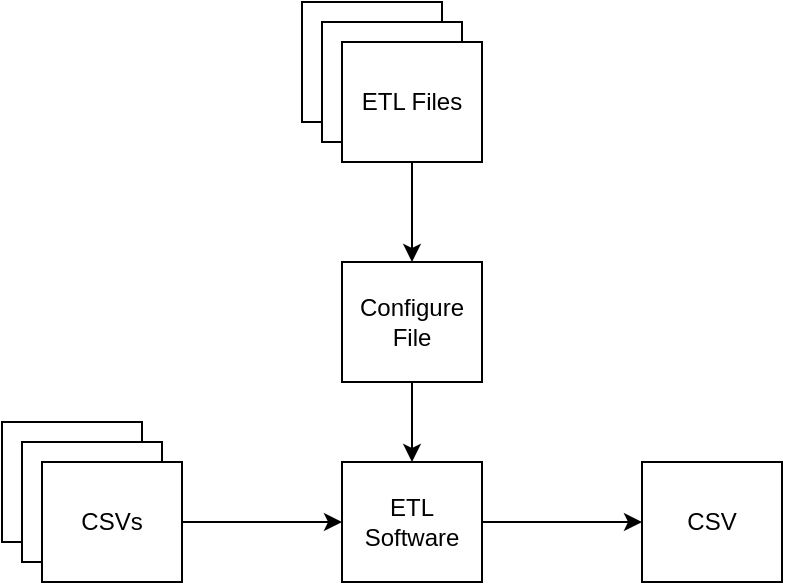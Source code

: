 <mxfile version="27.0.5">
  <diagram name="Page-1" id="F4cBk_nxOavGQBkp2mOk">
    <mxGraphModel dx="642" dy="373" grid="1" gridSize="10" guides="1" tooltips="1" connect="1" arrows="1" fold="1" page="1" pageScale="1" pageWidth="850" pageHeight="1100" math="0" shadow="0">
      <root>
        <mxCell id="0" />
        <mxCell id="1" parent="0" />
        <mxCell id="DxYS2cqX4XwIYXVKy6YZ-1" value="" style="rounded=0;whiteSpace=wrap;html=1;" parent="1" vertex="1">
          <mxGeometry x="160" y="380" width="70" height="60" as="geometry" />
        </mxCell>
        <mxCell id="DxYS2cqX4XwIYXVKy6YZ-2" value="" style="rounded=0;whiteSpace=wrap;html=1;" parent="1" vertex="1">
          <mxGeometry x="170" y="390" width="70" height="60" as="geometry" />
        </mxCell>
        <mxCell id="DxYS2cqX4XwIYXVKy6YZ-7" style="edgeStyle=orthogonalEdgeStyle;rounded=0;orthogonalLoop=1;jettySize=auto;html=1;entryX=0;entryY=0.5;entryDx=0;entryDy=0;" parent="1" source="DxYS2cqX4XwIYXVKy6YZ-3" target="DxYS2cqX4XwIYXVKy6YZ-5" edge="1">
          <mxGeometry relative="1" as="geometry" />
        </mxCell>
        <mxCell id="DxYS2cqX4XwIYXVKy6YZ-3" value="CSVs" style="rounded=0;whiteSpace=wrap;html=1;" parent="1" vertex="1">
          <mxGeometry x="180" y="400" width="70" height="60" as="geometry" />
        </mxCell>
        <mxCell id="DxYS2cqX4XwIYXVKy6YZ-9" style="edgeStyle=orthogonalEdgeStyle;rounded=0;orthogonalLoop=1;jettySize=auto;html=1;entryX=0.5;entryY=0;entryDx=0;entryDy=0;" parent="1" source="DxYS2cqX4XwIYXVKy6YZ-4" target="DxYS2cqX4XwIYXVKy6YZ-5" edge="1">
          <mxGeometry relative="1" as="geometry" />
        </mxCell>
        <mxCell id="DxYS2cqX4XwIYXVKy6YZ-4" value="Configure File" style="rounded=0;whiteSpace=wrap;html=1;" parent="1" vertex="1">
          <mxGeometry x="330" y="300" width="70" height="60" as="geometry" />
        </mxCell>
        <mxCell id="DxYS2cqX4XwIYXVKy6YZ-8" style="edgeStyle=orthogonalEdgeStyle;rounded=0;orthogonalLoop=1;jettySize=auto;html=1;entryX=0;entryY=0.5;entryDx=0;entryDy=0;" parent="1" source="DxYS2cqX4XwIYXVKy6YZ-5" target="DxYS2cqX4XwIYXVKy6YZ-6" edge="1">
          <mxGeometry relative="1" as="geometry" />
        </mxCell>
        <mxCell id="DxYS2cqX4XwIYXVKy6YZ-5" value="ETL Software" style="rounded=0;whiteSpace=wrap;html=1;" parent="1" vertex="1">
          <mxGeometry x="330" y="400" width="70" height="60" as="geometry" />
        </mxCell>
        <mxCell id="DxYS2cqX4XwIYXVKy6YZ-6" value="CSV" style="rounded=0;whiteSpace=wrap;html=1;" parent="1" vertex="1">
          <mxGeometry x="480" y="400" width="70" height="60" as="geometry" />
        </mxCell>
        <mxCell id="XfIXcFuXhcAhlS3sl6Bt-2" value="ETL Files" style="rounded=0;whiteSpace=wrap;html=1;" vertex="1" parent="1">
          <mxGeometry x="310" y="170" width="70" height="60" as="geometry" />
        </mxCell>
        <mxCell id="XfIXcFuXhcAhlS3sl6Bt-4" value="ETL Files" style="rounded=0;whiteSpace=wrap;html=1;" vertex="1" parent="1">
          <mxGeometry x="320" y="180" width="70" height="60" as="geometry" />
        </mxCell>
        <mxCell id="XfIXcFuXhcAhlS3sl6Bt-6" style="edgeStyle=orthogonalEdgeStyle;rounded=0;orthogonalLoop=1;jettySize=auto;html=1;entryX=0.5;entryY=0;entryDx=0;entryDy=0;" edge="1" parent="1" source="XfIXcFuXhcAhlS3sl6Bt-5" target="DxYS2cqX4XwIYXVKy6YZ-4">
          <mxGeometry relative="1" as="geometry" />
        </mxCell>
        <mxCell id="XfIXcFuXhcAhlS3sl6Bt-5" value="ETL Files" style="rounded=0;whiteSpace=wrap;html=1;" vertex="1" parent="1">
          <mxGeometry x="330" y="190" width="70" height="60" as="geometry" />
        </mxCell>
      </root>
    </mxGraphModel>
  </diagram>
</mxfile>
